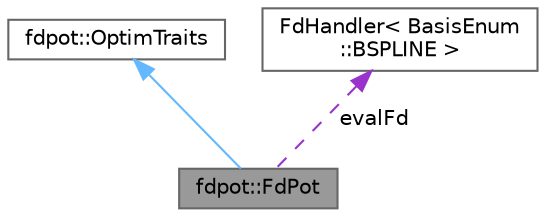 digraph "fdpot::FdPot"
{
 // LATEX_PDF_SIZE
  bgcolor="transparent";
  edge [fontname=Helvetica,fontsize=10,labelfontname=Helvetica,labelfontsize=10];
  node [fontname=Helvetica,fontsize=10,shape=box,height=0.2,width=0.4];
  Node1 [label="fdpot::FdPot",height=0.2,width=0.4,color="gray40", fillcolor="grey60", style="filled", fontcolor="black",tooltip=" "];
  Node2 -> Node1 [dir="back",color="steelblue1",style="solid"];
  Node2 [label="fdpot::OptimTraits",height=0.2,width=0.4,color="gray40", fillcolor="white", style="filled",URL="$structfdpot_1_1_optim_traits.html",tooltip="Keeps the types for optimisation."];
  Node3 -> Node1 [dir="back",color="darkorchid3",style="dashed",label=" evalFd" ];
  Node3 [label="FdHandler\< BasisEnum\l::BSPLINE \>",height=0.2,width=0.4,color="gray40", fillcolor="white", style="filled",URL="$class_fd_handler_3_01_basis_enum_1_1_b_s_p_l_i_n_e_01_4.html",tooltip=" "];
}
